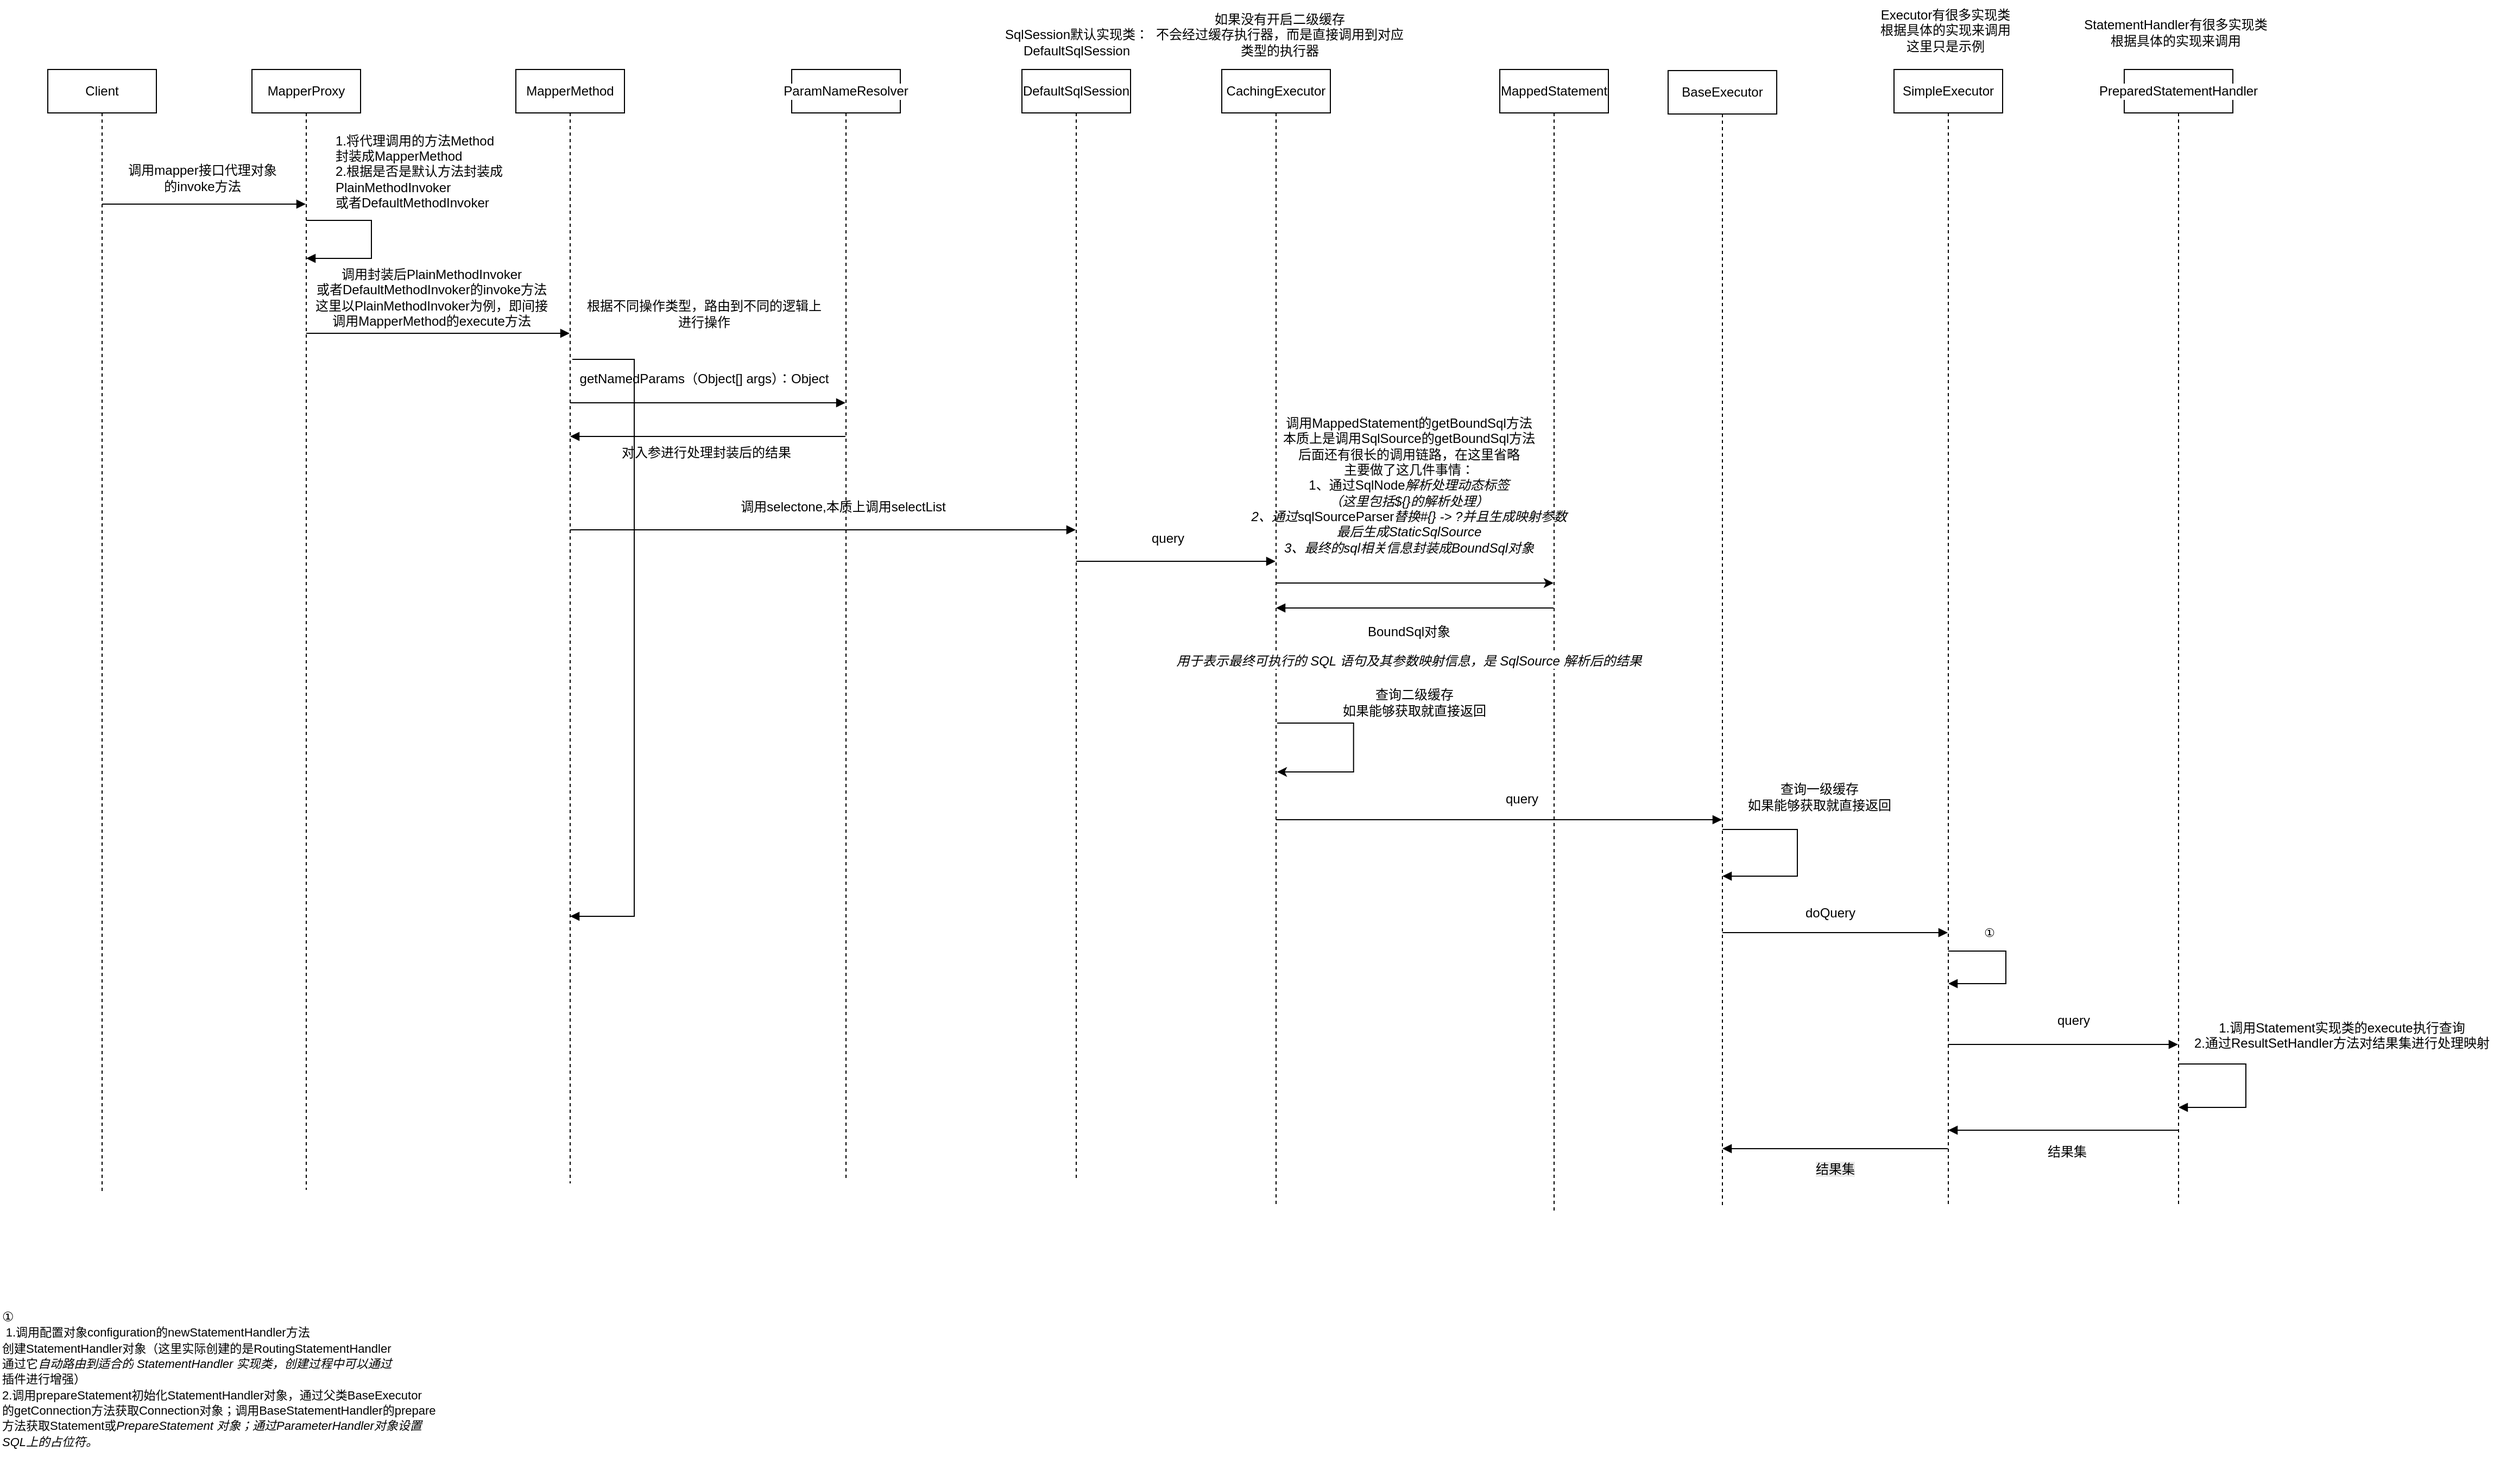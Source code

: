 <mxfile version="26.2.12">
  <diagram name="第 1 页" id="WrR6-rWOqpbrp9a6Z7LZ">
    <mxGraphModel dx="2726" dy="1401" grid="0" gridSize="10" guides="1" tooltips="1" connect="1" arrows="1" fold="1" page="1" pageScale="1" pageWidth="1920" pageHeight="1200" math="0" shadow="0">
      <root>
        <mxCell id="0" />
        <mxCell id="1" parent="0" />
        <mxCell id="6a11JjnXTWsjXByUQiAF-9" style="edgeStyle=orthogonalEdgeStyle;rounded=0;orthogonalLoop=1;jettySize=auto;html=1;curved=0;endArrow=block;endFill=1;" edge="1" parent="1" source="6a11JjnXTWsjXByUQiAF-1" target="6a11JjnXTWsjXByUQiAF-2">
          <mxGeometry relative="1" as="geometry">
            <Array as="points">
              <mxPoint x="438" y="326" />
              <mxPoint x="438" y="326" />
            </Array>
          </mxGeometry>
        </mxCell>
        <mxCell id="6a11JjnXTWsjXByUQiAF-1" value="MapperProxy" style="shape=umlLifeline;perimeter=lifelinePerimeter;whiteSpace=wrap;html=1;container=1;dropTarget=0;collapsible=0;recursiveResize=0;outlineConnect=0;portConstraint=eastwest;newEdgeStyle={&quot;curved&quot;:0,&quot;rounded&quot;:0};" vertex="1" parent="1">
          <mxGeometry x="246" y="83" width="100" height="1032" as="geometry" />
        </mxCell>
        <mxCell id="6a11JjnXTWsjXByUQiAF-14" style="edgeStyle=orthogonalEdgeStyle;rounded=0;orthogonalLoop=1;jettySize=auto;html=1;curved=0;endArrow=block;endFill=1;" edge="1" parent="1" source="6a11JjnXTWsjXByUQiAF-2" target="6a11JjnXTWsjXByUQiAF-11">
          <mxGeometry relative="1" as="geometry">
            <Array as="points">
              <mxPoint x="641" y="390" />
              <mxPoint x="641" y="390" />
            </Array>
          </mxGeometry>
        </mxCell>
        <mxCell id="6a11JjnXTWsjXByUQiAF-20" style="edgeStyle=orthogonalEdgeStyle;rounded=0;orthogonalLoop=1;jettySize=auto;html=1;curved=0;endArrow=block;endFill=1;" edge="1" parent="1" source="6a11JjnXTWsjXByUQiAF-2" target="6a11JjnXTWsjXByUQiAF-18">
          <mxGeometry relative="1" as="geometry">
            <Array as="points">
              <mxPoint x="922" y="507" />
              <mxPoint x="922" y="507" />
            </Array>
          </mxGeometry>
        </mxCell>
        <mxCell id="6a11JjnXTWsjXByUQiAF-2" value="&lt;div style=&quot;background-color:#ffffff;color:#080808&quot;&gt;&lt;div&gt;&lt;span style=&quot;color:#000000;&quot;&gt;MapperMethod&lt;/span&gt;&lt;/div&gt;&lt;/div&gt;" style="shape=umlLifeline;perimeter=lifelinePerimeter;whiteSpace=wrap;html=1;container=1;dropTarget=0;collapsible=0;recursiveResize=0;outlineConnect=0;portConstraint=eastwest;newEdgeStyle={&quot;curved&quot;:0,&quot;rounded&quot;:0};fontFamily=Helvetica;fontSize=12;" vertex="1" parent="1">
          <mxGeometry x="489" y="83" width="100" height="1026" as="geometry" />
        </mxCell>
        <mxCell id="6a11JjnXTWsjXByUQiAF-4" style="edgeStyle=orthogonalEdgeStyle;rounded=0;orthogonalLoop=1;jettySize=auto;html=1;curved=0;endArrow=block;endFill=1;" edge="1" parent="1" source="6a11JjnXTWsjXByUQiAF-3" target="6a11JjnXTWsjXByUQiAF-1">
          <mxGeometry relative="1" as="geometry">
            <Array as="points">
              <mxPoint x="239" y="207" />
              <mxPoint x="239" y="207" />
            </Array>
          </mxGeometry>
        </mxCell>
        <mxCell id="6a11JjnXTWsjXByUQiAF-3" value="Client" style="shape=umlLifeline;perimeter=lifelinePerimeter;whiteSpace=wrap;html=1;container=1;dropTarget=0;collapsible=0;recursiveResize=0;outlineConnect=0;portConstraint=eastwest;newEdgeStyle={&quot;curved&quot;:0,&quot;rounded&quot;:0};" vertex="1" parent="1">
          <mxGeometry x="58" y="83" width="100" height="1035" as="geometry" />
        </mxCell>
        <mxCell id="6a11JjnXTWsjXByUQiAF-6" value="调用mapper接口代理对象&lt;div&gt;的invoke方法&lt;/div&gt;" style="text;html=1;align=center;verticalAlign=middle;resizable=0;points=[];autosize=1;strokeColor=none;fillColor=none;" vertex="1" parent="1">
          <mxGeometry x="122" y="162" width="155" height="41" as="geometry" />
        </mxCell>
        <mxCell id="6a11JjnXTWsjXByUQiAF-7" style="edgeStyle=orthogonalEdgeStyle;rounded=0;orthogonalLoop=1;jettySize=auto;html=1;curved=0;endArrow=block;endFill=1;" edge="1" parent="1" source="6a11JjnXTWsjXByUQiAF-1" target="6a11JjnXTWsjXByUQiAF-1">
          <mxGeometry relative="1" as="geometry">
            <mxPoint x="340.999" y="269" as="sourcePoint" />
            <mxPoint x="340.999" y="289" as="targetPoint" />
            <Array as="points">
              <mxPoint x="356" y="222" />
              <mxPoint x="356" y="257" />
            </Array>
          </mxGeometry>
        </mxCell>
        <mxCell id="6a11JjnXTWsjXByUQiAF-8" value="1.将代理调用的方法Method&lt;div&gt;封装成MapperMethod&lt;/div&gt;&lt;div&gt;2.根据是否是默认方法封装成&lt;/div&gt;&lt;div&gt;PlainMethodInvoker&lt;/div&gt;&lt;div&gt;&lt;span style=&quot;background-color: transparent; color: light-dark(rgb(0, 0, 0), rgb(255, 255, 255));&quot;&gt;或者DefaultMethodInvoker&lt;/span&gt;&lt;/div&gt;" style="text;html=1;align=left;verticalAlign=middle;resizable=0;points=[];autosize=1;strokeColor=none;fillColor=none;" vertex="1" parent="1">
          <mxGeometry x="321" y="135" width="172" height="84" as="geometry" />
        </mxCell>
        <mxCell id="6a11JjnXTWsjXByUQiAF-10" value="调用封装后&lt;span style=&quot;background-color: transparent; color: light-dark(rgb(0, 0, 0), rgb(255, 255, 255));&quot;&gt;PlainMethodInvoker&lt;/span&gt;&lt;div style=&quot;&quot;&gt;&lt;span style=&quot;background-color: transparent; color: light-dark(rgb(0, 0, 0), rgb(255, 255, 255));&quot;&gt;或者DefaultMethodInvoker的invoke方法&lt;/span&gt;&lt;/div&gt;&lt;div style=&quot;&quot;&gt;&lt;span style=&quot;background-color: transparent; color: light-dark(rgb(0, 0, 0), rgb(255, 255, 255));&quot;&gt;这里以PlainMethodInvoker为例，即间接&lt;/span&gt;&lt;/div&gt;&lt;div style=&quot;&quot;&gt;&lt;span style=&quot;background-color: transparent; color: light-dark(rgb(0, 0, 0), rgb(255, 255, 255));&quot;&gt;调用MapperMethod的execute方法&lt;/span&gt;&lt;/div&gt;" style="text;html=1;align=center;verticalAlign=middle;resizable=0;points=[];autosize=1;strokeColor=none;fillColor=none;" vertex="1" parent="1">
          <mxGeometry x="295" y="258" width="232" height="70" as="geometry" />
        </mxCell>
        <mxCell id="6a11JjnXTWsjXByUQiAF-16" style="edgeStyle=orthogonalEdgeStyle;rounded=0;orthogonalLoop=1;jettySize=auto;html=1;curved=0;endArrow=block;endFill=1;" edge="1" parent="1" source="6a11JjnXTWsjXByUQiAF-11" target="6a11JjnXTWsjXByUQiAF-2">
          <mxGeometry relative="1" as="geometry">
            <Array as="points">
              <mxPoint x="670" y="421" />
              <mxPoint x="670" y="421" />
            </Array>
          </mxGeometry>
        </mxCell>
        <mxCell id="6a11JjnXTWsjXByUQiAF-11" value="&lt;div style=&quot;background-color: rgb(255, 255, 255); color: rgb(8, 8, 8);&quot;&gt;&lt;div&gt;&lt;span style=&quot;color: rgb(0, 0, 0);&quot;&gt;ParamNameResolver&lt;/span&gt;&lt;/div&gt;&lt;/div&gt;" style="shape=umlLifeline;perimeter=lifelinePerimeter;whiteSpace=wrap;html=1;container=1;dropTarget=0;collapsible=0;recursiveResize=0;outlineConnect=0;portConstraint=eastwest;newEdgeStyle={&quot;curved&quot;:0,&quot;rounded&quot;:0};fontFamily=Helvetica;fontSize=12;" vertex="1" parent="1">
          <mxGeometry x="743" y="83" width="100" height="1021" as="geometry" />
        </mxCell>
        <mxCell id="6a11JjnXTWsjXByUQiAF-12" style="edgeStyle=orthogonalEdgeStyle;rounded=0;orthogonalLoop=1;jettySize=auto;html=1;curved=0;endArrow=block;endFill=1;" edge="1" parent="1" target="6a11JjnXTWsjXByUQiAF-2">
          <mxGeometry relative="1" as="geometry">
            <mxPoint x="541.0" y="350" as="sourcePoint" />
            <mxPoint x="541.0" y="679.0" as="targetPoint" />
            <Array as="points">
              <mxPoint x="598" y="350" />
              <mxPoint x="598" y="863" />
            </Array>
          </mxGeometry>
        </mxCell>
        <mxCell id="6a11JjnXTWsjXByUQiAF-13" value="根据不同操作类型，路由到不同的逻辑上&lt;div&gt;进行操作&lt;/div&gt;" style="text;html=1;align=center;verticalAlign=middle;resizable=0;points=[];autosize=1;strokeColor=none;fillColor=none;" vertex="1" parent="1">
          <mxGeometry x="545" y="287" width="234" height="41" as="geometry" />
        </mxCell>
        <mxCell id="6a11JjnXTWsjXByUQiAF-15" value="getNamedParams（Object[] args）：Object" style="text;html=1;align=center;verticalAlign=middle;resizable=0;points=[];autosize=1;strokeColor=none;fillColor=none;" vertex="1" parent="1">
          <mxGeometry x="535.5" y="355" width="253" height="26" as="geometry" />
        </mxCell>
        <mxCell id="6a11JjnXTWsjXByUQiAF-17" value="对入参进行处理封装后的结果" style="text;html=1;align=center;verticalAlign=middle;resizable=0;points=[];autosize=1;strokeColor=none;fillColor=none;" vertex="1" parent="1">
          <mxGeometry x="577" y="423" width="174" height="26" as="geometry" />
        </mxCell>
        <mxCell id="6a11JjnXTWsjXByUQiAF-23" style="edgeStyle=orthogonalEdgeStyle;rounded=0;orthogonalLoop=1;jettySize=auto;html=1;curved=0;endArrow=block;endFill=1;" edge="1" parent="1" source="6a11JjnXTWsjXByUQiAF-18" target="6a11JjnXTWsjXByUQiAF-22">
          <mxGeometry relative="1" as="geometry">
            <Array as="points">
              <mxPoint x="1100" y="536" />
              <mxPoint x="1100" y="536" />
            </Array>
          </mxGeometry>
        </mxCell>
        <mxCell id="6a11JjnXTWsjXByUQiAF-18" value="&lt;div style=&quot;color: rgb(8, 8, 8);&quot;&gt;&lt;span style=&quot;color: rgb(0, 0, 0); text-wrap-mode: nowrap;&quot;&gt;DefaultSqlSession&lt;/span&gt;&lt;/div&gt;" style="shape=umlLifeline;perimeter=lifelinePerimeter;whiteSpace=wrap;html=1;container=1;dropTarget=0;collapsible=0;recursiveResize=0;outlineConnect=0;portConstraint=eastwest;newEdgeStyle={&quot;curved&quot;:0,&quot;rounded&quot;:0};fontFamily=Helvetica;fontSize=12;" vertex="1" parent="1">
          <mxGeometry x="955" y="83" width="100" height="1023" as="geometry" />
        </mxCell>
        <mxCell id="6a11JjnXTWsjXByUQiAF-19" value="SqlSession默认实现类：&lt;div&gt;DefaultSqlSession&lt;/div&gt;" style="text;html=1;align=center;verticalAlign=middle;resizable=0;points=[];autosize=1;strokeColor=none;fillColor=none;" vertex="1" parent="1">
          <mxGeometry x="930" y="37" width="150" height="41" as="geometry" />
        </mxCell>
        <mxCell id="6a11JjnXTWsjXByUQiAF-21" value="调用selectone,本质上调用selectList" style="text;html=1;align=center;verticalAlign=middle;resizable=0;points=[];autosize=1;strokeColor=none;fillColor=none;" vertex="1" parent="1">
          <mxGeometry x="686" y="473" width="207" height="26" as="geometry" />
        </mxCell>
        <mxCell id="6a11JjnXTWsjXByUQiAF-28" style="edgeStyle=orthogonalEdgeStyle;rounded=0;orthogonalLoop=1;jettySize=auto;html=1;curved=0;" edge="1" parent="1" source="6a11JjnXTWsjXByUQiAF-22" target="6a11JjnXTWsjXByUQiAF-27">
          <mxGeometry relative="1" as="geometry">
            <Array as="points">
              <mxPoint x="1372" y="556" />
              <mxPoint x="1372" y="556" />
            </Array>
          </mxGeometry>
        </mxCell>
        <mxCell id="6a11JjnXTWsjXByUQiAF-22" value="&lt;div style=&quot;background-color: rgb(255, 255, 255); color: rgb(8, 8, 8);&quot;&gt;&lt;div&gt;&lt;span style=&quot;color: rgb(0, 0, 0);&quot;&gt;CachingExecutor&lt;/span&gt;&lt;/div&gt;&lt;/div&gt;" style="shape=umlLifeline;perimeter=lifelinePerimeter;whiteSpace=wrap;html=1;container=1;dropTarget=0;collapsible=0;recursiveResize=0;outlineConnect=0;portConstraint=eastwest;newEdgeStyle={&quot;curved&quot;:0,&quot;rounded&quot;:0};fontFamily=Helvetica;fontSize=12;" vertex="1" parent="1">
          <mxGeometry x="1139" y="83" width="100" height="1046" as="geometry" />
        </mxCell>
        <mxCell id="6a11JjnXTWsjXByUQiAF-24" value="query" style="text;html=1;align=center;verticalAlign=middle;resizable=0;points=[];autosize=1;strokeColor=none;fillColor=none;" vertex="1" parent="1">
          <mxGeometry x="1065" y="502" width="48" height="26" as="geometry" />
        </mxCell>
        <mxCell id="6a11JjnXTWsjXByUQiAF-26" value="如果没有开启二级缓存&lt;div&gt;不会经过缓存执行器，而是直接调用到对应&lt;/div&gt;&lt;div&gt;类型的执行器&lt;/div&gt;" style="text;html=1;align=center;verticalAlign=middle;resizable=0;points=[];autosize=1;strokeColor=none;fillColor=none;" vertex="1" parent="1">
          <mxGeometry x="1069" y="23" width="246" height="55" as="geometry" />
        </mxCell>
        <mxCell id="6a11JjnXTWsjXByUQiAF-33" style="edgeStyle=orthogonalEdgeStyle;rounded=0;orthogonalLoop=1;jettySize=auto;html=1;curved=0;endArrow=block;endFill=1;" edge="1" parent="1" source="6a11JjnXTWsjXByUQiAF-27" target="6a11JjnXTWsjXByUQiAF-22">
          <mxGeometry relative="1" as="geometry">
            <Array as="points">
              <mxPoint x="1348" y="579" />
              <mxPoint x="1348" y="579" />
            </Array>
          </mxGeometry>
        </mxCell>
        <mxCell id="6a11JjnXTWsjXByUQiAF-27" value="&lt;div style=&quot;background-color: rgb(255, 255, 255); color: rgb(8, 8, 8);&quot;&gt;&lt;div&gt;&lt;span style=&quot;color: rgb(0, 0, 0);&quot;&gt;MappedStatement&lt;/span&gt;&lt;/div&gt;&lt;/div&gt;" style="shape=umlLifeline;perimeter=lifelinePerimeter;whiteSpace=wrap;html=1;container=1;dropTarget=0;collapsible=0;recursiveResize=0;outlineConnect=0;portConstraint=eastwest;newEdgeStyle={&quot;curved&quot;:0,&quot;rounded&quot;:0};fontFamily=Helvetica;fontSize=12;" vertex="1" parent="1">
          <mxGeometry x="1395" y="83" width="100" height="1053" as="geometry" />
        </mxCell>
        <mxCell id="6a11JjnXTWsjXByUQiAF-30" value="&lt;font face=&quot;Helvetica&quot;&gt;调用MappedStatement的getBoundSql方法&lt;/font&gt;&lt;div&gt;&lt;font face=&quot;Helvetica&quot;&gt;本质上是调用SqlSource的getBoundSql方法&lt;br&gt;&lt;/font&gt;&lt;div&gt;&lt;font face=&quot;Helvetica&quot;&gt;后面还有很长的调用链路，在这里省略&lt;/font&gt;&lt;/div&gt;&lt;div&gt;&lt;font face=&quot;Helvetica&quot;&gt;主要做了这几件事情：&lt;/font&gt;&lt;/div&gt;&lt;div&gt;&lt;font face=&quot;Helvetica&quot;&gt;&lt;font&gt;1、通过&lt;/font&gt;&lt;span style=&quot;&quot;&gt;SqlNode&lt;/span&gt;&lt;span style=&quot;font-style: italic;&quot;&gt;解析处理动态标签&lt;/span&gt;&lt;/font&gt;&lt;/div&gt;&lt;div&gt;&lt;font face=&quot;Helvetica&quot;&gt;&lt;span style=&quot;font-style: italic;&quot;&gt;（这里包括&lt;/span&gt;&lt;span style=&quot;font-style: italic;&quot;&gt;${}&lt;/span&gt;&lt;span style=&quot;font-style: italic;&quot;&gt;的解析处理）&lt;/span&gt;&lt;/font&gt;&lt;/div&gt;&lt;div&gt;&lt;font face=&quot;Helvetica&quot;&gt;&lt;span style=&quot;font-style: italic;&quot;&gt;2、通过&lt;/span&gt;sqlSourceParser&lt;span style=&quot;font-style: italic;&quot;&gt;替换&lt;/span&gt;&lt;span style=&quot;font-style: italic;&quot;&gt;#{} -&amp;gt; ?并且&lt;/span&gt;&lt;span style=&quot;font-style: italic;&quot;&gt;生成映射参数&lt;/span&gt;&lt;/font&gt;&lt;/div&gt;&lt;div&gt;&lt;font face=&quot;Helvetica&quot;&gt;&lt;span style=&quot;font-style: italic;&quot;&gt;最后生成&lt;/span&gt;&lt;span style=&quot;font-style: italic;&quot;&gt;StaticSqlSource&lt;/span&gt;&lt;/font&gt;&lt;/div&gt;&lt;div&gt;&lt;font face=&quot;Helvetica&quot;&gt;&lt;span style=&quot;font-style: italic;&quot;&gt;3、&lt;/span&gt;&lt;span style=&quot;font-style: italic;&quot;&gt;最终的&lt;/span&gt;&lt;span style=&quot;font-style: italic;&quot;&gt;sql&lt;/span&gt;&lt;span style=&quot;font-style: italic;&quot;&gt;相关信息封装成&lt;/span&gt;&lt;span style=&quot;font-style: italic;&quot;&gt;BoundSql&lt;/span&gt;&lt;span style=&quot;font-style: italic;&quot;&gt;对象&lt;/span&gt;&lt;/font&gt;&lt;/div&gt;&lt;/div&gt;" style="text;html=1;align=center;verticalAlign=middle;resizable=0;points=[];autosize=1;strokeColor=none;fillColor=none;labelBackgroundColor=none;fontColor=default;" vertex="1" parent="1">
          <mxGeometry x="1157" y="395" width="308" height="141" as="geometry" />
        </mxCell>
        <mxCell id="6a11JjnXTWsjXByUQiAF-34" value="&lt;font&gt;BoundSql对象&lt;/font&gt;&lt;div&gt;&lt;div style=&quot;background-color: rgb(255, 255, 255);&quot;&gt;&lt;pre style=&quot;&quot;&gt;&lt;font face=&quot;Helvetica&quot;&gt;&lt;span style=&quot;font-style: italic;&quot;&gt;用于表示最终可执行的 &lt;/span&gt;&lt;span style=&quot;font-style: italic;&quot;&gt;SQL &lt;/span&gt;&lt;span style=&quot;font-style: italic;&quot;&gt;语句及其参数映射信息，是 &lt;/span&gt;&lt;span style=&quot;font-style: italic;&quot;&gt;SqlSource &lt;/span&gt;&lt;span style=&quot;font-style: italic;&quot;&gt;解析后的结果&lt;/span&gt;&lt;/font&gt;&lt;/pre&gt;&lt;/div&gt;&lt;/div&gt;" style="text;html=1;align=center;verticalAlign=middle;resizable=0;points=[];autosize=1;strokeColor=none;fillColor=none;" vertex="1" parent="1">
          <mxGeometry x="1087.5" y="587" width="447" height="65" as="geometry" />
        </mxCell>
        <mxCell id="6a11JjnXTWsjXByUQiAF-35" style="edgeStyle=orthogonalEdgeStyle;rounded=0;orthogonalLoop=1;jettySize=auto;html=1;curved=0;" edge="1" parent="1">
          <mxGeometry relative="1" as="geometry">
            <mxPoint x="1189.997" y="685" as="sourcePoint" />
            <mxPoint x="1189.997" y="730" as="targetPoint" />
            <Array as="points">
              <mxPoint x="1260.33" y="685" />
              <mxPoint x="1260.33" y="730" />
            </Array>
          </mxGeometry>
        </mxCell>
        <mxCell id="6a11JjnXTWsjXByUQiAF-49" style="edgeStyle=orthogonalEdgeStyle;rounded=0;orthogonalLoop=1;jettySize=auto;html=1;curved=0;endArrow=block;endFill=1;" edge="1" parent="1" source="6a11JjnXTWsjXByUQiAF-36" target="6a11JjnXTWsjXByUQiAF-47">
          <mxGeometry relative="1" as="geometry">
            <Array as="points">
              <mxPoint x="1709" y="878" />
              <mxPoint x="1709" y="878" />
            </Array>
          </mxGeometry>
        </mxCell>
        <mxCell id="6a11JjnXTWsjXByUQiAF-36" value="&lt;div style=&quot;background-color: rgb(255, 255, 255); color: rgb(8, 8, 8);&quot;&gt;&lt;div&gt;&lt;span style=&quot;color: rgb(0, 0, 0);&quot;&gt;BaseExecutor&lt;/span&gt;&lt;/div&gt;&lt;/div&gt;" style="shape=umlLifeline;perimeter=lifelinePerimeter;whiteSpace=wrap;html=1;container=1;dropTarget=0;collapsible=0;recursiveResize=0;outlineConnect=0;portConstraint=eastwest;newEdgeStyle={&quot;curved&quot;:0,&quot;rounded&quot;:0};fontFamily=Helvetica;fontSize=12;" vertex="1" parent="1">
          <mxGeometry x="1550" y="84" width="100" height="1045" as="geometry" />
        </mxCell>
        <mxCell id="6a11JjnXTWsjXByUQiAF-37" style="edgeStyle=orthogonalEdgeStyle;rounded=0;orthogonalLoop=1;jettySize=auto;html=1;curved=0;endArrow=block;endFill=1;" edge="1" parent="1" source="6a11JjnXTWsjXByUQiAF-22" target="6a11JjnXTWsjXByUQiAF-36">
          <mxGeometry relative="1" as="geometry">
            <mxPoint x="1189" y="721" as="sourcePoint" />
            <mxPoint x="1655" y="721" as="targetPoint" />
            <Array as="points">
              <mxPoint x="1391" y="774" />
              <mxPoint x="1391" y="774" />
            </Array>
          </mxGeometry>
        </mxCell>
        <mxCell id="6a11JjnXTWsjXByUQiAF-39" value="查询二级缓存&lt;div&gt;如果能够获取就直接返回&lt;/div&gt;" style="text;html=1;align=center;verticalAlign=middle;resizable=0;points=[];autosize=1;strokeColor=none;fillColor=none;" vertex="1" parent="1">
          <mxGeometry x="1241" y="645" width="150" height="41" as="geometry" />
        </mxCell>
        <mxCell id="6a11JjnXTWsjXByUQiAF-41" value="query" style="text;html=1;align=center;verticalAlign=middle;resizable=0;points=[];autosize=1;strokeColor=none;fillColor=none;" vertex="1" parent="1">
          <mxGeometry x="1391" y="742" width="48" height="26" as="geometry" />
        </mxCell>
        <mxCell id="6a11JjnXTWsjXByUQiAF-42" style="edgeStyle=orthogonalEdgeStyle;rounded=0;orthogonalLoop=1;jettySize=auto;html=1;curved=0;elbow=vertical;endArrow=block;endFill=1;" edge="1" parent="1" source="6a11JjnXTWsjXByUQiAF-36" target="6a11JjnXTWsjXByUQiAF-36">
          <mxGeometry relative="1" as="geometry">
            <Array as="points">
              <mxPoint x="1669" y="783" />
              <mxPoint x="1669" y="826" />
            </Array>
          </mxGeometry>
        </mxCell>
        <mxCell id="6a11JjnXTWsjXByUQiAF-46" value="查询一级缓存&lt;div&gt;如果能够获取就直接返回&lt;/div&gt;" style="text;html=1;align=center;verticalAlign=middle;resizable=0;points=[];autosize=1;strokeColor=none;fillColor=none;" vertex="1" parent="1">
          <mxGeometry x="1614" y="732" width="150" height="41" as="geometry" />
        </mxCell>
        <mxCell id="6a11JjnXTWsjXByUQiAF-56" style="edgeStyle=orthogonalEdgeStyle;rounded=0;orthogonalLoop=1;jettySize=auto;html=1;curved=0;endArrow=block;endFill=1;" edge="1" parent="1" source="6a11JjnXTWsjXByUQiAF-47" target="6a11JjnXTWsjXByUQiAF-54">
          <mxGeometry relative="1" as="geometry">
            <Array as="points">
              <mxPoint x="1935" y="981" />
              <mxPoint x="1935" y="981" />
            </Array>
          </mxGeometry>
        </mxCell>
        <mxCell id="6a11JjnXTWsjXByUQiAF-47" value="&lt;div style=&quot;background-color: rgb(255, 255, 255); color: rgb(8, 8, 8);&quot;&gt;&lt;div&gt;&lt;span style=&quot;color: rgb(0, 0, 0);&quot;&gt;SimpleExecutor&lt;/span&gt;&lt;/div&gt;&lt;/div&gt;" style="shape=umlLifeline;perimeter=lifelinePerimeter;whiteSpace=wrap;html=1;container=1;dropTarget=0;collapsible=0;recursiveResize=0;outlineConnect=0;portConstraint=eastwest;newEdgeStyle={&quot;curved&quot;:0,&quot;rounded&quot;:0};fontFamily=Helvetica;fontSize=12;" vertex="1" parent="1">
          <mxGeometry x="1758" y="83" width="100" height="1045" as="geometry" />
        </mxCell>
        <mxCell id="6a11JjnXTWsjXByUQiAF-48" value="Executor有很多实现类&lt;div&gt;根据具体的实现来调用&lt;/div&gt;&lt;div&gt;这里只是示例&lt;/div&gt;" style="text;html=1;align=center;verticalAlign=middle;resizable=0;points=[];autosize=1;strokeColor=none;fillColor=none;" vertex="1" parent="1">
          <mxGeometry x="1736" y="19" width="138" height="55" as="geometry" />
        </mxCell>
        <mxCell id="6a11JjnXTWsjXByUQiAF-50" value="doQuery" style="text;html=1;align=center;verticalAlign=middle;resizable=0;points=[];autosize=1;strokeColor=none;fillColor=none;" vertex="1" parent="1">
          <mxGeometry x="1667" y="847" width="64" height="26" as="geometry" />
        </mxCell>
        <mxCell id="6a11JjnXTWsjXByUQiAF-51" style="edgeStyle=orthogonalEdgeStyle;rounded=0;orthogonalLoop=1;jettySize=auto;html=1;curved=0;endArrow=block;endFill=1;" edge="1" parent="1" source="6a11JjnXTWsjXByUQiAF-47" target="6a11JjnXTWsjXByUQiAF-47">
          <mxGeometry relative="1" as="geometry">
            <Array as="points">
              <mxPoint x="1861" y="895" />
              <mxPoint x="1861" y="925" />
            </Array>
          </mxGeometry>
        </mxCell>
        <mxCell id="6a11JjnXTWsjXByUQiAF-52" value="&lt;span style=&quot;font-size: 11px; background-color: rgb(255, 255, 255);&quot;&gt;①&lt;/span&gt;" style="text;html=1;align=left;verticalAlign=middle;resizable=0;points=[];autosize=1;strokeColor=none;fillColor=none;" vertex="1" parent="1">
          <mxGeometry x="1839" y="865" width="29" height="26" as="geometry" />
        </mxCell>
        <mxCell id="6a11JjnXTWsjXByUQiAF-53" value="①&lt;div&gt;&amp;nbsp;&lt;span style=&quot;background-color: rgb(255, 255, 255); font-size: 11px; color: light-dark(rgb(0, 0, 0), rgb(255, 255, 255));&quot;&gt;1.调用配置对象configuration的newStatementHandler方法&lt;/span&gt;&lt;/div&gt;&lt;div style=&quot;&quot;&gt;&lt;font style=&quot;background-color: rgb(255, 255, 255); font-size: 11px;&quot; face=&quot;Helvetica&quot;&gt;创建StatementHandler对象（这里实际创建的是RoutingStatementHandler&lt;/font&gt;&lt;/div&gt;&lt;div style=&quot;&quot;&gt;&lt;font style=&quot;background-color: rgb(255, 255, 255); font-size: 11px;&quot; face=&quot;Helvetica&quot;&gt;通过它&lt;span style=&quot;font-style: italic; background-color: rgb(255, 255, 255);&quot;&gt;自动路由到适合的&lt;/span&gt;&lt;span style=&quot;font-style: italic; background-color: rgb(255, 255, 255);&quot;&gt;&amp;nbsp;StatementHandler&amp;nbsp;&lt;/span&gt;&lt;span style=&quot;font-style: italic; background-color: rgb(255, 255, 255);&quot;&gt;实现类，创建过程中可以通过&lt;/span&gt;&lt;/font&gt;&lt;/div&gt;&lt;div style=&quot;&quot;&gt;&lt;font style=&quot;background-color: rgb(255, 255, 255); font-size: 11px;&quot; face=&quot;Helvetica&quot;&gt;插件进行增强）&lt;/font&gt;&lt;/div&gt;&lt;div style=&quot;&quot;&gt;&lt;font style=&quot;background-color: rgb(255, 255, 255); font-size: 11px;&quot; face=&quot;Helvetica&quot;&gt;2.调用prepareStatement初始化StatementHandler对象，通过父类BaseExecutor&lt;/font&gt;&lt;/div&gt;&lt;div style=&quot;&quot;&gt;&lt;font style=&quot;background-color: rgb(255, 255, 255); font-size: 11px;&quot; face=&quot;Helvetica&quot;&gt;的getConnection方法获取Connection对象；调用BaseStatementHandler的prepare&lt;/font&gt;&lt;/div&gt;&lt;div style=&quot;&quot;&gt;&lt;font style=&quot;background-color: rgb(255, 255, 255); font-size: 11px;&quot; face=&quot;Helvetica&quot;&gt;方法获取Statement或&lt;span style=&quot;font-style: italic;&quot;&gt;PrepareStatement&amp;nbsp;&lt;/span&gt;&lt;span style=&quot;font-style: italic;&quot;&gt;对象；通过ParameterHandler对象设置&lt;/span&gt;&lt;/font&gt;&lt;/div&gt;&lt;div style=&quot;&quot;&gt;&lt;font style=&quot;background-color: rgb(255, 255, 255); font-size: 11px;&quot; face=&quot;Helvetica&quot;&gt;&lt;span style=&quot;font-style: italic;&quot;&gt;SQL上的占位符。&amp;nbsp; &amp;nbsp; &amp;nbsp; &amp;nbsp; &amp;nbsp;&lt;/span&gt;&lt;/font&gt;&lt;/div&gt;" style="text;html=1;align=left;verticalAlign=middle;resizable=0;points=[];autosize=1;strokeColor=none;fillColor=none;" vertex="1" parent="1">
          <mxGeometry x="14" y="1218" width="417" height="142" as="geometry" />
        </mxCell>
        <mxCell id="6a11JjnXTWsjXByUQiAF-60" style="edgeStyle=orthogonalEdgeStyle;rounded=0;orthogonalLoop=1;jettySize=auto;html=1;curved=0;endArrow=block;endFill=1;" edge="1" parent="1" source="6a11JjnXTWsjXByUQiAF-54" target="6a11JjnXTWsjXByUQiAF-47">
          <mxGeometry relative="1" as="geometry">
            <Array as="points">
              <mxPoint x="1922" y="1060" />
              <mxPoint x="1922" y="1060" />
            </Array>
          </mxGeometry>
        </mxCell>
        <mxCell id="6a11JjnXTWsjXByUQiAF-54" value="&lt;div style=&quot;background-color: rgb(255, 255, 255); color: rgb(8, 8, 8);&quot;&gt;&lt;div&gt;&lt;span style=&quot;color: rgb(0, 0, 0);&quot;&gt;PreparedStatementHandler&lt;/span&gt;&lt;/div&gt;&lt;/div&gt;" style="shape=umlLifeline;perimeter=lifelinePerimeter;whiteSpace=wrap;html=1;container=1;dropTarget=0;collapsible=0;recursiveResize=0;outlineConnect=0;portConstraint=eastwest;newEdgeStyle={&quot;curved&quot;:0,&quot;rounded&quot;:0};fontFamily=Helvetica;fontSize=12;" vertex="1" parent="1">
          <mxGeometry x="1970" y="83" width="100" height="1045" as="geometry" />
        </mxCell>
        <mxCell id="6a11JjnXTWsjXByUQiAF-55" value="StatementHandler有很多实现类&lt;div&gt;根据具体的实现来调用&lt;/div&gt;" style="text;html=1;align=center;verticalAlign=middle;resizable=0;points=[];autosize=1;strokeColor=none;fillColor=none;" vertex="1" parent="1">
          <mxGeometry x="1923" y="28" width="187" height="41" as="geometry" />
        </mxCell>
        <mxCell id="6a11JjnXTWsjXByUQiAF-57" value="query" style="text;html=1;align=center;verticalAlign=middle;resizable=0;points=[];autosize=1;strokeColor=none;fillColor=none;" vertex="1" parent="1">
          <mxGeometry x="1899" y="946" width="48" height="26" as="geometry" />
        </mxCell>
        <mxCell id="6a11JjnXTWsjXByUQiAF-58" style="edgeStyle=orthogonalEdgeStyle;rounded=0;orthogonalLoop=1;jettySize=auto;html=1;curved=0;endArrow=block;endFill=1;" edge="1" parent="1" source="6a11JjnXTWsjXByUQiAF-54" target="6a11JjnXTWsjXByUQiAF-54">
          <mxGeometry relative="1" as="geometry">
            <Array as="points">
              <mxPoint x="2082" y="999" />
              <mxPoint x="2082" y="1039" />
            </Array>
          </mxGeometry>
        </mxCell>
        <mxCell id="6a11JjnXTWsjXByUQiAF-59" value="1.调用Statement实现类的execute执行查询&lt;div&gt;2.通过ResultSetHandler方法对结果集进行处理映射&lt;br&gt;&lt;div&gt;&lt;br&gt;&lt;/div&gt;&lt;/div&gt;" style="text;html=1;align=center;verticalAlign=middle;resizable=0;points=[];autosize=1;strokeColor=none;fillColor=none;" vertex="1" parent="1">
          <mxGeometry x="2025" y="952" width="290" height="55" as="geometry" />
        </mxCell>
        <mxCell id="6a11JjnXTWsjXByUQiAF-61" value="结果集" style="text;html=1;align=center;verticalAlign=middle;resizable=0;points=[];autosize=1;strokeColor=none;fillColor=none;" vertex="1" parent="1">
          <mxGeometry x="1890" y="1067" width="54" height="26" as="geometry" />
        </mxCell>
        <mxCell id="6a11JjnXTWsjXByUQiAF-64" style="edgeStyle=orthogonalEdgeStyle;rounded=0;orthogonalLoop=1;jettySize=auto;html=1;curved=0;endArrow=block;endFill=1;" edge="1" parent="1" source="6a11JjnXTWsjXByUQiAF-47" target="6a11JjnXTWsjXByUQiAF-36">
          <mxGeometry relative="1" as="geometry">
            <mxPoint x="2018.19" y="1094.97" as="sourcePoint" />
            <mxPoint x="1807.19" y="1094.97" as="targetPoint" />
            <Array as="points">
              <mxPoint x="1751" y="1077" />
              <mxPoint x="1751" y="1077" />
            </Array>
          </mxGeometry>
        </mxCell>
        <mxCell id="6a11JjnXTWsjXByUQiAF-65" value="&lt;span style=&quot;color: rgb(0, 0, 0); font-family: Helvetica; font-size: 12px; font-style: normal; font-variant-ligatures: normal; font-variant-caps: normal; font-weight: 400; letter-spacing: normal; orphans: 2; text-align: center; text-indent: 0px; text-transform: none; widows: 2; word-spacing: 0px; -webkit-text-stroke-width: 0px; white-space: nowrap; background-color: rgb(236, 236, 236); text-decoration-thickness: initial; text-decoration-style: initial; text-decoration-color: initial; display: inline !important; float: none;&quot;&gt;结果集&lt;/span&gt;" style="text;whiteSpace=wrap;html=1;" vertex="1" parent="1">
          <mxGeometry x="1683.997" y="1081.997" width="64" height="36" as="geometry" />
        </mxCell>
      </root>
    </mxGraphModel>
  </diagram>
</mxfile>
